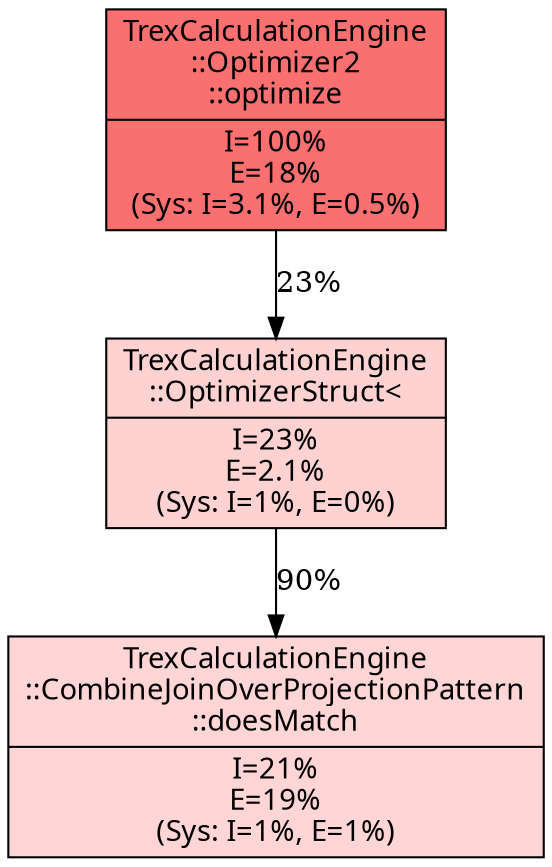 digraph Profiler {
ratio=compress
optimize [shape=record,label="{TrexCalculationEngine\n::Optimizer2\n::optimize|I=100%\nE=18%\n(Sys: I=3.1%, E=0.5%)\n}",style=filled,fillcolor="#fa7070",fontname=sans];
OptimizerStruct [shape=record,label="{TrexCalculationEngine\n::OptimizerStruct\<|I=23%\nE=2.1%\n(Sys: I=1%, E=0%)\n}",style=filled,fillcolor="#ffd2d2",fontname=sans];
CombineJoinOverProjectionPattern [shape=record,label="{TrexCalculationEngine\n::CombineJoinOverProjectionPattern\n::doesMatch|I=21%\nE=19%\n(Sys: I=1%, E=1%)\n}",style=filled,fillcolor="#ffd5d5",fontname=sans];

optimize -> OptimizerStruct [label="23%", weight=1]
OptimizerStruct -> CombineJoinOverProjectionPattern [label="90%", weight=1]
}
